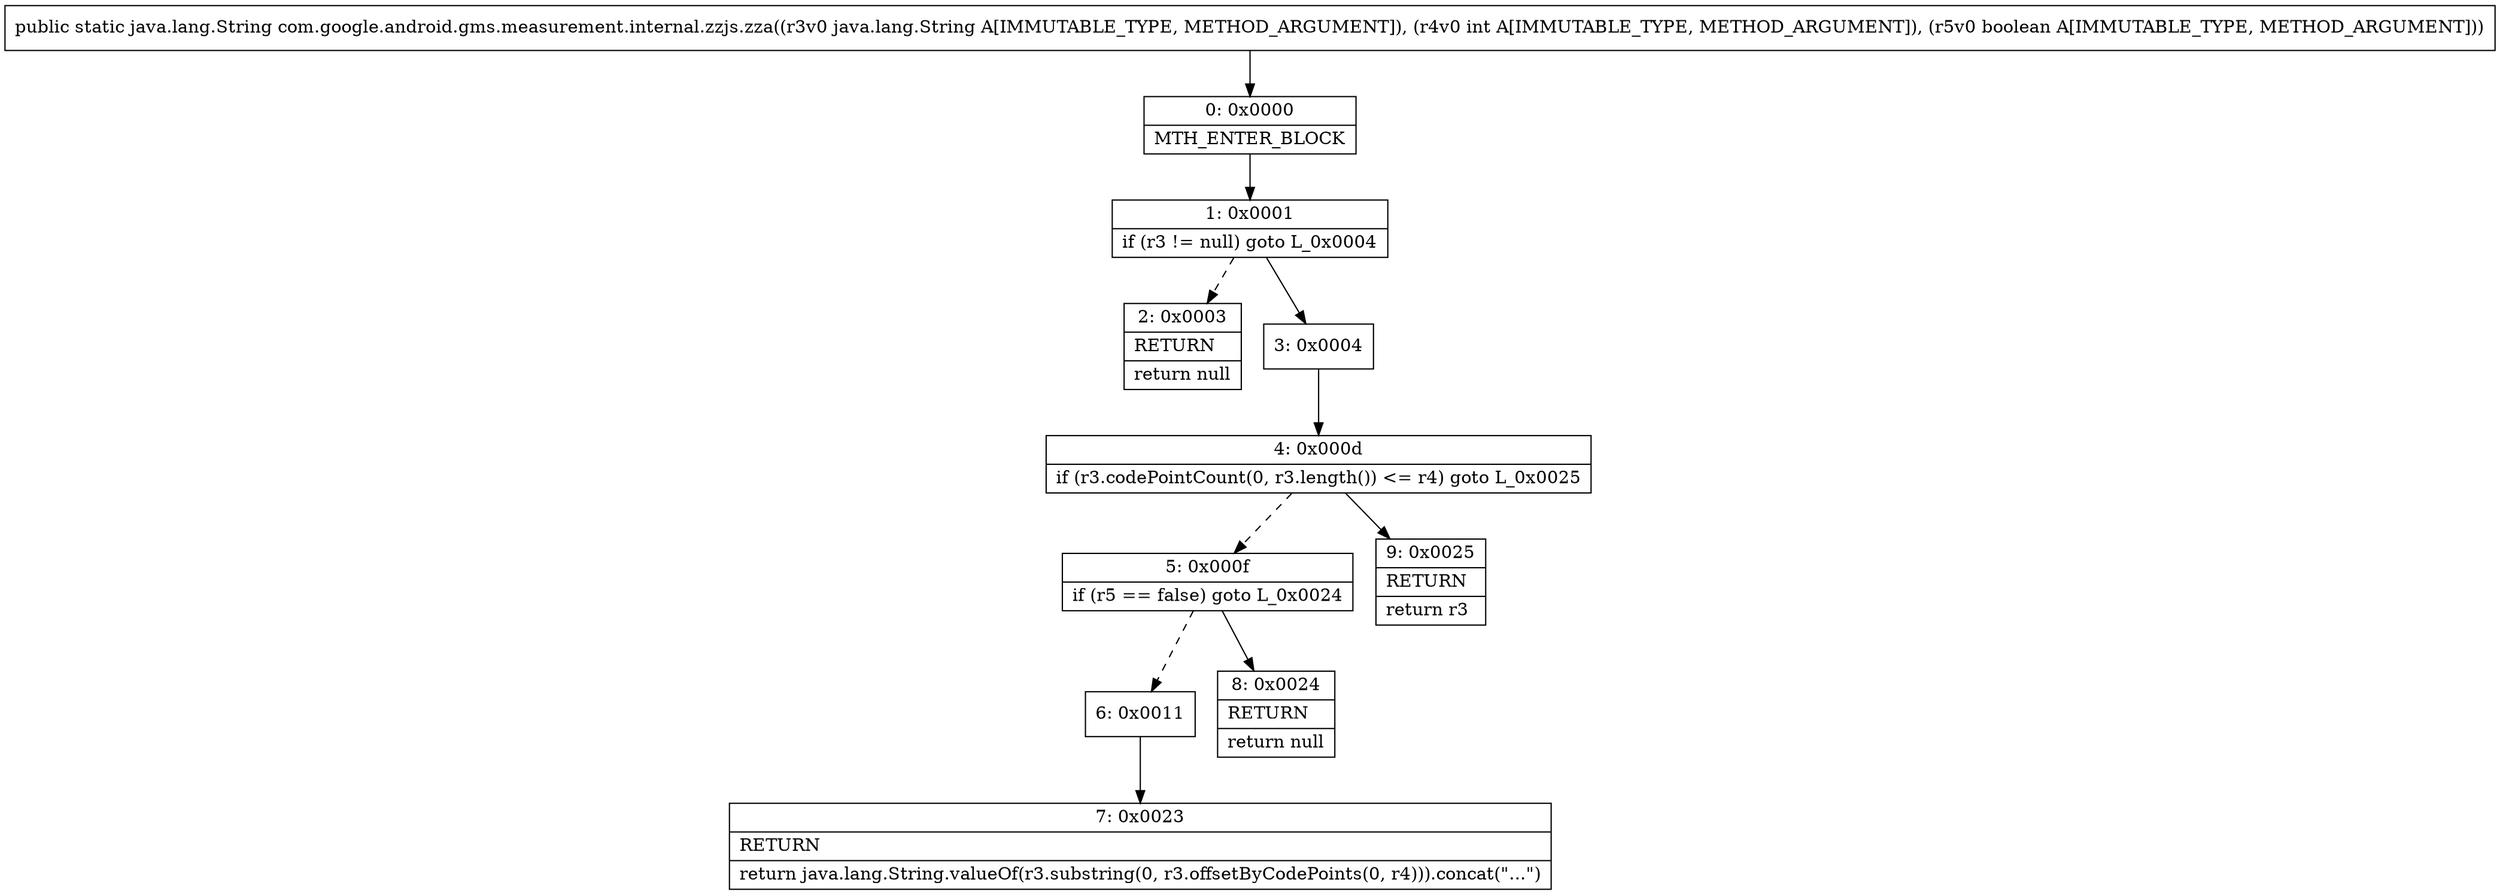 digraph "CFG forcom.google.android.gms.measurement.internal.zzjs.zza(Ljava\/lang\/String;IZ)Ljava\/lang\/String;" {
Node_0 [shape=record,label="{0\:\ 0x0000|MTH_ENTER_BLOCK\l}"];
Node_1 [shape=record,label="{1\:\ 0x0001|if (r3 != null) goto L_0x0004\l}"];
Node_2 [shape=record,label="{2\:\ 0x0003|RETURN\l|return null\l}"];
Node_3 [shape=record,label="{3\:\ 0x0004}"];
Node_4 [shape=record,label="{4\:\ 0x000d|if (r3.codePointCount(0, r3.length()) \<= r4) goto L_0x0025\l}"];
Node_5 [shape=record,label="{5\:\ 0x000f|if (r5 == false) goto L_0x0024\l}"];
Node_6 [shape=record,label="{6\:\ 0x0011}"];
Node_7 [shape=record,label="{7\:\ 0x0023|RETURN\l|return java.lang.String.valueOf(r3.substring(0, r3.offsetByCodePoints(0, r4))).concat(\"...\")\l}"];
Node_8 [shape=record,label="{8\:\ 0x0024|RETURN\l|return null\l}"];
Node_9 [shape=record,label="{9\:\ 0x0025|RETURN\l|return r3\l}"];
MethodNode[shape=record,label="{public static java.lang.String com.google.android.gms.measurement.internal.zzjs.zza((r3v0 java.lang.String A[IMMUTABLE_TYPE, METHOD_ARGUMENT]), (r4v0 int A[IMMUTABLE_TYPE, METHOD_ARGUMENT]), (r5v0 boolean A[IMMUTABLE_TYPE, METHOD_ARGUMENT])) }"];
MethodNode -> Node_0;
Node_0 -> Node_1;
Node_1 -> Node_2[style=dashed];
Node_1 -> Node_3;
Node_3 -> Node_4;
Node_4 -> Node_5[style=dashed];
Node_4 -> Node_9;
Node_5 -> Node_6[style=dashed];
Node_5 -> Node_8;
Node_6 -> Node_7;
}


